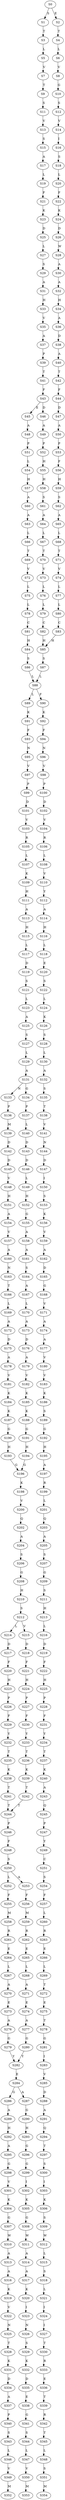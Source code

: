 strict digraph  {
	S0 -> S1 [ label = S ];
	S0 -> S2 [ label = E ];
	S1 -> S3 [ label = T ];
	S2 -> S4 [ label = T ];
	S3 -> S5 [ label = L ];
	S4 -> S6 [ label = L ];
	S5 -> S7 [ label = V ];
	S6 -> S8 [ label = V ];
	S7 -> S9 [ label = T ];
	S8 -> S10 [ label = G ];
	S9 -> S11 [ label = S ];
	S10 -> S12 [ label = S ];
	S11 -> S13 [ label = V ];
	S12 -> S14 [ label = V ];
	S13 -> S15 [ label = S ];
	S14 -> S16 [ label = I ];
	S15 -> S17 [ label = A ];
	S16 -> S18 [ label = S ];
	S17 -> S19 [ label = L ];
	S18 -> S20 [ label = L ];
	S19 -> S21 [ label = F ];
	S20 -> S22 [ label = F ];
	S21 -> S23 [ label = K ];
	S22 -> S24 [ label = K ];
	S23 -> S25 [ label = D ];
	S24 -> S26 [ label = D ];
	S25 -> S27 [ label = L ];
	S26 -> S28 [ label = W ];
	S27 -> S29 [ label = S ];
	S28 -> S30 [ label = A ];
	S29 -> S31 [ label = A ];
	S30 -> S32 [ label = A ];
	S31 -> S33 [ label = H ];
	S32 -> S34 [ label = H ];
	S33 -> S35 [ label = V ];
	S34 -> S36 [ label = A ];
	S35 -> S37 [ label = A ];
	S36 -> S38 [ label = D ];
	S37 -> S39 [ label = P ];
	S38 -> S40 [ label = A ];
	S39 -> S41 [ label = T ];
	S40 -> S42 [ label = T ];
	S41 -> S43 [ label = F ];
	S42 -> S44 [ label = F ];
	S43 -> S45 [ label = E ];
	S43 -> S46 [ label = D ];
	S44 -> S47 [ label = D ];
	S45 -> S48 [ label = A ];
	S46 -> S49 [ label = A ];
	S47 -> S50 [ label = A ];
	S48 -> S51 [ label = P ];
	S49 -> S52 [ label = P ];
	S50 -> S53 [ label = P ];
	S51 -> S54 [ label = L ];
	S52 -> S55 [ label = H ];
	S53 -> S56 [ label = F ];
	S54 -> S57 [ label = H ];
	S55 -> S58 [ label = H ];
	S56 -> S59 [ label = H ];
	S57 -> S60 [ label = A ];
	S58 -> S61 [ label = S ];
	S59 -> S62 [ label = S ];
	S60 -> S63 [ label = A ];
	S61 -> S64 [ label = A ];
	S62 -> S65 [ label = A ];
	S63 -> S66 [ label = L ];
	S64 -> S67 [ label = L ];
	S65 -> S68 [ label = L ];
	S66 -> S69 [ label = T ];
	S67 -> S70 [ label = T ];
	S68 -> S71 [ label = T ];
	S69 -> S72 [ label = V ];
	S70 -> S73 [ label = V ];
	S71 -> S74 [ label = V ];
	S72 -> S75 [ label = L ];
	S73 -> S76 [ label = L ];
	S74 -> S77 [ label = L ];
	S75 -> S78 [ label = L ];
	S76 -> S79 [ label = L ];
	S77 -> S80 [ label = L ];
	S78 -> S81 [ label = C ];
	S79 -> S82 [ label = C ];
	S80 -> S83 [ label = C ];
	S81 -> S84 [ label = H ];
	S82 -> S85 [ label = H ];
	S83 -> S85 [ label = H ];
	S84 -> S86 [ label = S ];
	S85 -> S87 [ label = S ];
	S86 -> S88 [ label = L ];
	S87 -> S88 [ label = L ];
	S88 -> S89 [ label = L ];
	S88 -> S90 [ label = F ];
	S89 -> S91 [ label = K ];
	S90 -> S92 [ label = K ];
	S91 -> S93 [ label = F ];
	S92 -> S94 [ label = F ];
	S93 -> S95 [ label = N ];
	S94 -> S96 [ label = N ];
	S95 -> S97 [ label = V ];
	S96 -> S98 [ label = V ];
	S97 -> S99 [ label = P ];
	S98 -> S100 [ label = P ];
	S99 -> S101 [ label = D ];
	S100 -> S102 [ label = D ];
	S101 -> S103 [ label = V ];
	S102 -> S104 [ label = V ];
	S103 -> S105 [ label = R ];
	S104 -> S106 [ label = R ];
	S105 -> S107 [ label = L ];
	S106 -> S108 [ label = L ];
	S107 -> S109 [ label = K ];
	S108 -> S110 [ label = V ];
	S109 -> S111 [ label = H ];
	S110 -> S112 [ label = Y ];
	S111 -> S113 [ label = A ];
	S112 -> S114 [ label = A ];
	S113 -> S115 [ label = H ];
	S114 -> S116 [ label = H ];
	S115 -> S117 [ label = L ];
	S116 -> S118 [ label = L ];
	S117 -> S119 [ label = D ];
	S118 -> S120 [ label = E ];
	S119 -> S121 [ label = S ];
	S120 -> S122 [ label = S ];
	S121 -> S123 [ label = L ];
	S122 -> S124 [ label = L ];
	S123 -> S125 [ label = A ];
	S124 -> S126 [ label = K ];
	S125 -> S127 [ label = S ];
	S126 -> S128 [ label = S ];
	S127 -> S129 [ label = L ];
	S128 -> S130 [ label = L ];
	S129 -> S131 [ label = A ];
	S130 -> S132 [ label = A ];
	S131 -> S133 [ label = N ];
	S131 -> S134 [ label = G ];
	S132 -> S135 [ label = S ];
	S133 -> S136 [ label = P ];
	S134 -> S137 [ label = P ];
	S135 -> S138 [ label = T ];
	S136 -> S139 [ label = M ];
	S137 -> S140 [ label = L ];
	S138 -> S141 [ label = V ];
	S139 -> S142 [ label = D ];
	S140 -> S143 [ label = D ];
	S141 -> S144 [ label = N ];
	S142 -> S145 [ label = D ];
	S143 -> S146 [ label = D ];
	S144 -> S147 [ label = D ];
	S145 -> S148 [ label = V ];
	S146 -> S149 [ label = L ];
	S147 -> S150 [ label = I ];
	S148 -> S151 [ label = H ];
	S149 -> S152 [ label = H ];
	S150 -> S153 [ label = S ];
	S151 -> S154 [ label = A ];
	S152 -> S155 [ label = G ];
	S153 -> S156 [ label = K ];
	S154 -> S157 [ label = V ];
	S155 -> S158 [ label = A ];
	S156 -> S159 [ label = V ];
	S157 -> S160 [ label = A ];
	S158 -> S161 [ label = A ];
	S159 -> S162 [ label = A ];
	S160 -> S163 [ label = N ];
	S161 -> S164 [ label = S ];
	S162 -> S165 [ label = D ];
	S163 -> S166 [ label = T ];
	S164 -> S167 [ label = A ];
	S165 -> S168 [ label = G ];
	S166 -> S169 [ label = L ];
	S167 -> S170 [ label = L ];
	S168 -> S171 [ label = V ];
	S169 -> S172 [ label = A ];
	S170 -> S173 [ label = A ];
	S171 -> S174 [ label = A ];
	S172 -> S175 [ label = D ];
	S173 -> S176 [ label = D ];
	S174 -> S177 [ label = A ];
	S175 -> S178 [ label = A ];
	S176 -> S179 [ label = A ];
	S177 -> S180 [ label = V ];
	S178 -> S181 [ label = V ];
	S179 -> S182 [ label = V ];
	S180 -> S183 [ label = V ];
	S181 -> S184 [ label = K ];
	S182 -> S185 [ label = K ];
	S183 -> S186 [ label = K ];
	S184 -> S187 [ label = K ];
	S185 -> S188 [ label = K ];
	S186 -> S189 [ label = S ];
	S187 -> S190 [ label = G ];
	S188 -> S191 [ label = G ];
	S189 -> S192 [ label = G ];
	S190 -> S193 [ label = H ];
	S191 -> S194 [ label = H ];
	S192 -> S195 [ label = H ];
	S193 -> S196 [ label = G ];
	S194 -> S196 [ label = G ];
	S195 -> S197 [ label = A ];
	S196 -> S198 [ label = K ];
	S197 -> S199 [ label = R ];
	S198 -> S200 [ label = V ];
	S199 -> S201 [ label = L ];
	S200 -> S202 [ label = Q ];
	S201 -> S203 [ label = Q ];
	S202 -> S204 [ label = A ];
	S203 -> S205 [ label = A ];
	S204 -> S206 [ label = S ];
	S205 -> S207 [ label = S ];
	S206 -> S208 [ label = G ];
	S207 -> S209 [ label = G ];
	S208 -> S210 [ label = H ];
	S209 -> S211 [ label = S ];
	S210 -> S212 [ label = S ];
	S211 -> S213 [ label = H ];
	S212 -> S214 [ label = L ];
	S212 -> S215 [ label = V ];
	S213 -> S216 [ label = L ];
	S214 -> S217 [ label = D ];
	S215 -> S218 [ label = D ];
	S216 -> S219 [ label = D ];
	S217 -> S220 [ label = F ];
	S218 -> S221 [ label = F ];
	S219 -> S222 [ label = F ];
	S220 -> S223 [ label = H ];
	S221 -> S224 [ label = H ];
	S222 -> S225 [ label = H ];
	S223 -> S226 [ label = P ];
	S224 -> S227 [ label = P ];
	S225 -> S228 [ label = P ];
	S226 -> S229 [ label = F ];
	S227 -> S230 [ label = F ];
	S228 -> S231 [ label = F ];
	S229 -> S232 [ label = Y ];
	S230 -> S233 [ label = Y ];
	S231 -> S234 [ label = Y ];
	S232 -> S235 [ label = T ];
	S233 -> S236 [ label = T ];
	S234 -> S237 [ label = T ];
	S235 -> S238 [ label = K ];
	S236 -> S239 [ label = K ];
	S237 -> S240 [ label = K ];
	S238 -> S241 [ label = T ];
	S239 -> S242 [ label = T ];
	S240 -> S243 [ label = A ];
	S241 -> S244 [ label = T ];
	S242 -> S244 [ label = T ];
	S243 -> S245 [ label = Q ];
	S244 -> S246 [ label = P ];
	S245 -> S247 [ label = P ];
	S246 -> S248 [ label = F ];
	S247 -> S249 [ label = Y ];
	S248 -> S250 [ label = S ];
	S249 -> S251 [ label = C ];
	S250 -> S252 [ label = L ];
	S250 -> S253 [ label = A ];
	S251 -> S254 [ label = S ];
	S252 -> S255 [ label = F ];
	S253 -> S256 [ label = F ];
	S254 -> S257 [ label = F ];
	S255 -> S258 [ label = M ];
	S256 -> S259 [ label = M ];
	S257 -> S260 [ label = L ];
	S258 -> S261 [ label = R ];
	S259 -> S262 [ label = R ];
	S260 -> S263 [ label = R ];
	S261 -> S264 [ label = E ];
	S262 -> S265 [ label = E ];
	S263 -> S266 [ label = E ];
	S264 -> S267 [ label = L ];
	S265 -> S268 [ label = L ];
	S266 -> S269 [ label = L ];
	S267 -> S270 [ label = A ];
	S268 -> S271 [ label = A ];
	S269 -> S272 [ label = T ];
	S270 -> S273 [ label = E ];
	S271 -> S274 [ label = E ];
	S272 -> S275 [ label = E ];
	S273 -> S276 [ label = A ];
	S274 -> S277 [ label = A ];
	S275 -> S278 [ label = T ];
	S276 -> S279 [ label = G ];
	S277 -> S280 [ label = G ];
	S278 -> S281 [ label = G ];
	S279 -> S282 [ label = Y ];
	S280 -> S282 [ label = Y ];
	S281 -> S283 [ label = I ];
	S282 -> S284 [ label = E ];
	S283 -> S285 [ label = V ];
	S284 -> S286 [ label = G ];
	S284 -> S287 [ label = A ];
	S285 -> S288 [ label = D ];
	S286 -> S289 [ label = A ];
	S287 -> S290 [ label = G ];
	S288 -> S291 [ label = A ];
	S289 -> S292 [ label = H ];
	S290 -> S293 [ label = H ];
	S291 -> S294 [ label = Q ];
	S292 -> S295 [ label = A ];
	S293 -> S296 [ label = G ];
	S294 -> S297 [ label = T ];
	S295 -> S298 [ label = G ];
	S296 -> S299 [ label = G ];
	S297 -> S300 [ label = S ];
	S298 -> S301 [ label = V ];
	S299 -> S302 [ label = I ];
	S300 -> S303 [ label = I ];
	S301 -> S304 [ label = K ];
	S302 -> S305 [ label = K ];
	S303 -> S306 [ label = K ];
	S304 -> S307 [ label = G ];
	S305 -> S308 [ label = G ];
	S306 -> S309 [ label = S ];
	S307 -> S310 [ label = W ];
	S308 -> S311 [ label = W ];
	S309 -> S312 [ label = W ];
	S310 -> S313 [ label = A ];
	S311 -> S314 [ label = A ];
	S312 -> S315 [ label = L ];
	S313 -> S316 [ label = A ];
	S314 -> S317 [ label = A ];
	S315 -> S318 [ label = S ];
	S316 -> S319 [ label = K ];
	S317 -> S320 [ label = K ];
	S318 -> S321 [ label = L ];
	S319 -> S322 [ label = V ];
	S320 -> S323 [ label = I ];
	S321 -> S324 [ label = I ];
	S322 -> S325 [ label = N ];
	S323 -> S326 [ label = N ];
	S324 -> S327 [ label = I ];
	S325 -> S328 [ label = T ];
	S326 -> S329 [ label = S ];
	S327 -> S330 [ label = T ];
	S328 -> S331 [ label = K ];
	S329 -> S332 [ label = K ];
	S330 -> S333 [ label = R ];
	S331 -> S334 [ label = D ];
	S332 -> S335 [ label = D ];
	S333 -> S336 [ label = E ];
	S334 -> S337 [ label = A ];
	S335 -> S338 [ label = E ];
	S336 -> S339 [ label = T ];
	S337 -> S340 [ label = P ];
	S338 -> S341 [ label = G ];
	S339 -> S342 [ label = R ];
	S340 -> S343 [ label = S ];
	S341 -> S344 [ label = S ];
	S342 -> S345 [ label = T ];
	S343 -> S346 [ label = L ];
	S344 -> S347 [ label = L ];
	S345 -> S348 [ label = L ];
	S346 -> S349 [ label = V ];
	S347 -> S350 [ label = V ];
	S348 -> S351 [ label = S ];
	S349 -> S352 [ label = M ];
	S350 -> S353 [ label = M ];
	S351 -> S354 [ label = M ];
}
